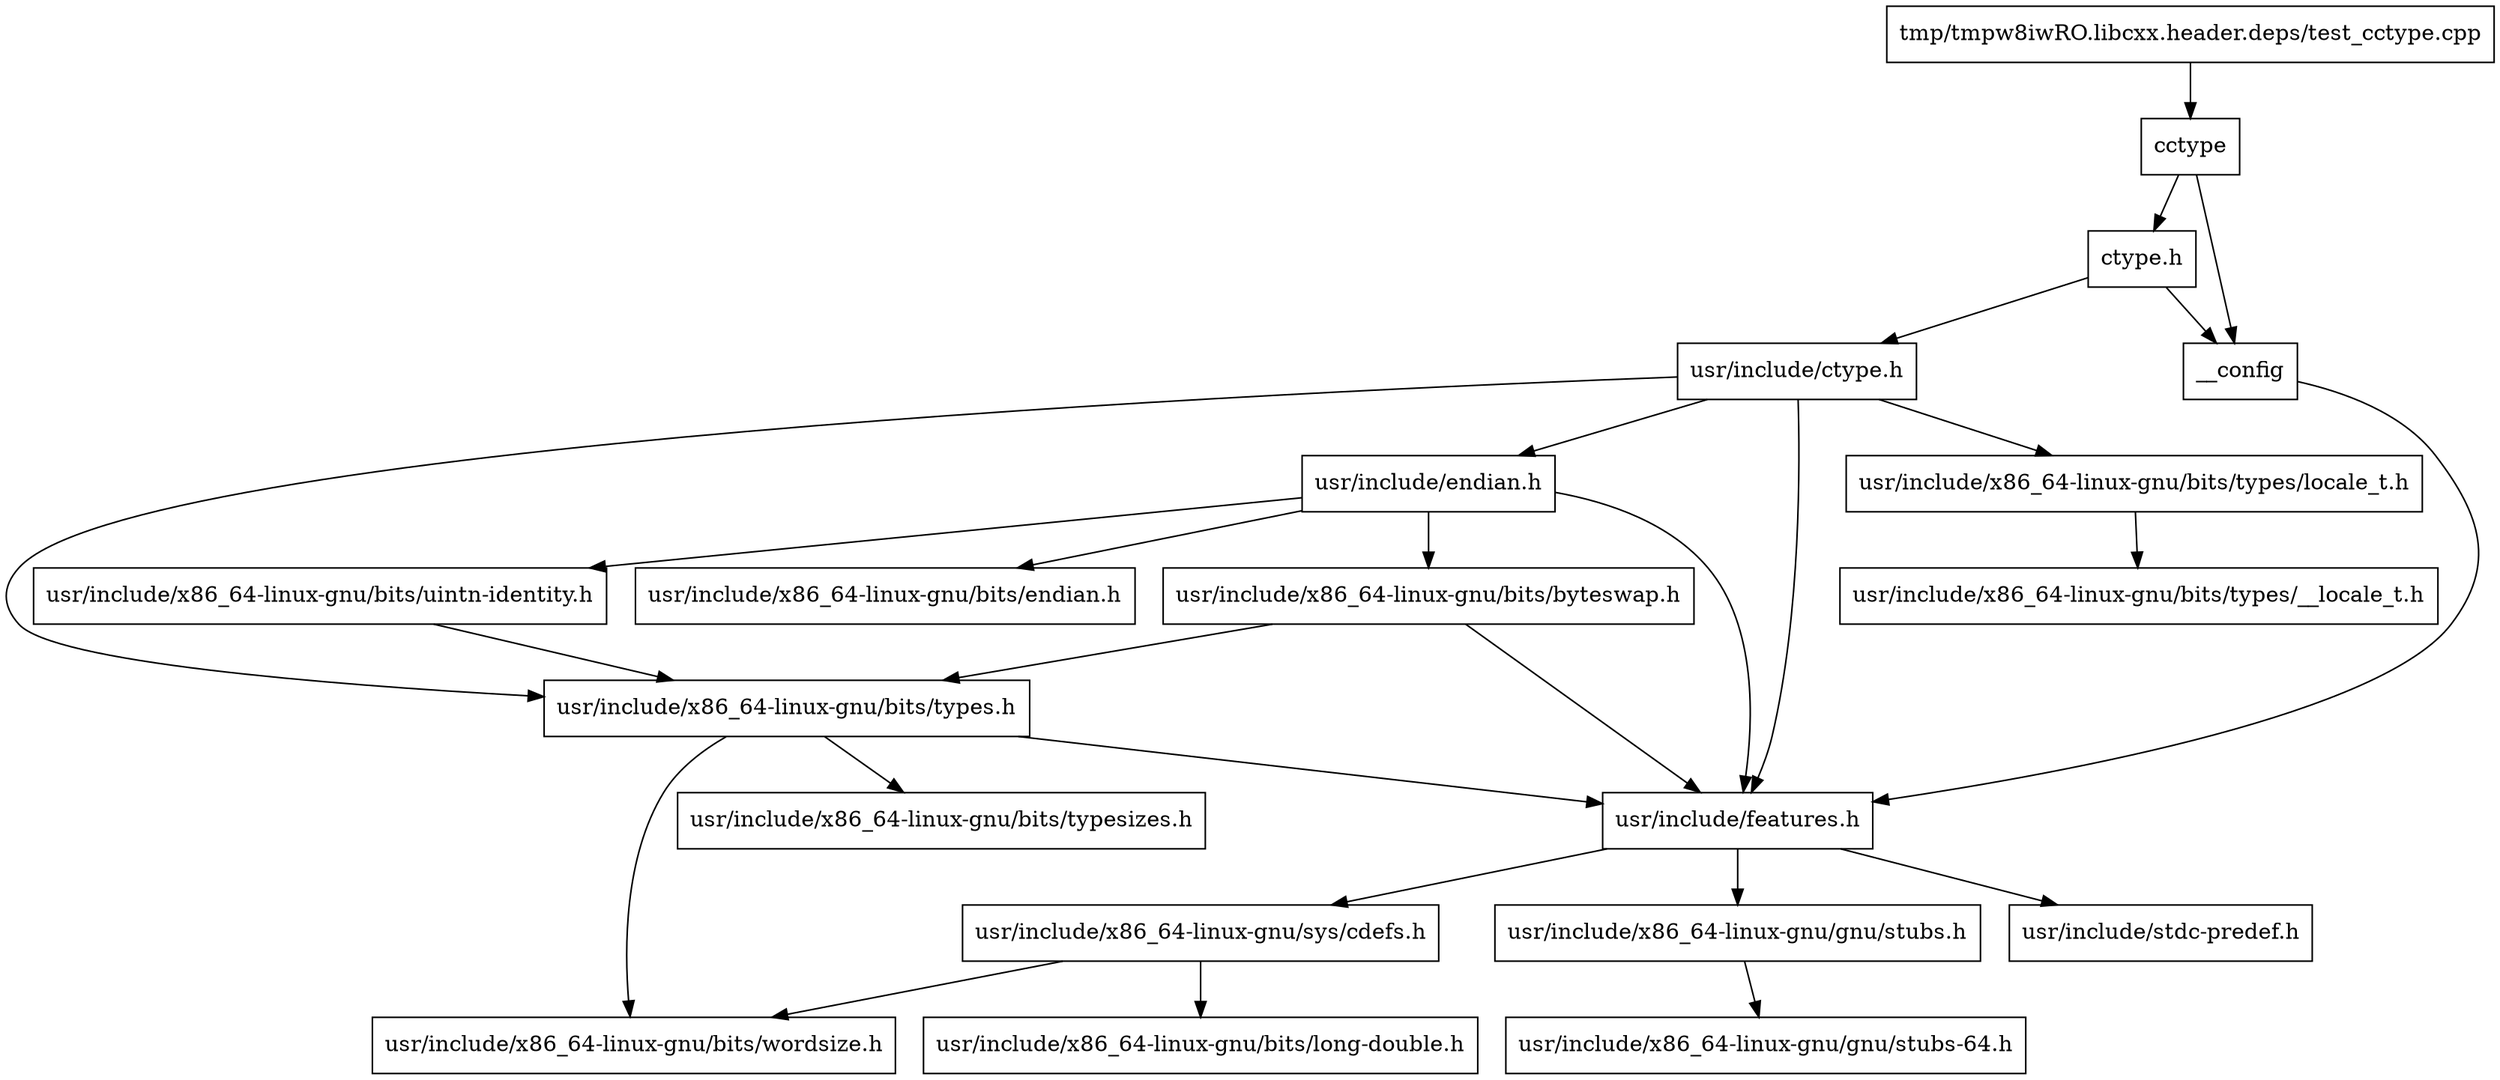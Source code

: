 digraph "dependencies" {
  header_1 [ shape="box", label="cctype"];
  header_0 [ shape="box", label="tmp/tmpw8iwRO.libcxx.header.deps/test_cctype.cpp"];
  header_2 [ shape="box", label="__config"];
  header_3 [ shape="box", label="usr/include/features.h"];
  header_4 [ shape="box", label="usr/include/stdc-predef.h"];
  header_5 [ shape="box", label="usr/include/x86_64-linux-gnu/sys/cdefs.h"];
  header_6 [ shape="box", label="usr/include/x86_64-linux-gnu/bits/wordsize.h"];
  header_7 [ shape="box", label="usr/include/x86_64-linux-gnu/bits/long-double.h"];
  header_8 [ shape="box", label="usr/include/x86_64-linux-gnu/gnu/stubs.h"];
  header_9 [ shape="box", label="usr/include/x86_64-linux-gnu/gnu/stubs-64.h"];
  header_11 [ shape="box", label="ctype.h"];
  header_12 [ shape="box", label="usr/include/ctype.h"];
  header_13 [ shape="box", label="usr/include/x86_64-linux-gnu/bits/types.h"];
  header_14 [ shape="box", label="usr/include/x86_64-linux-gnu/bits/typesizes.h"];
  header_15 [ shape="box", label="usr/include/endian.h"];
  header_16 [ shape="box", label="usr/include/x86_64-linux-gnu/bits/endian.h"];
  header_17 [ shape="box", label="usr/include/x86_64-linux-gnu/bits/byteswap.h"];
  header_18 [ shape="box", label="usr/include/x86_64-linux-gnu/bits/uintn-identity.h"];
  header_19 [ shape="box", label="usr/include/x86_64-linux-gnu/bits/types/locale_t.h"];
  header_20 [ shape="box", label="usr/include/x86_64-linux-gnu/bits/types/__locale_t.h"];
  header_2 -> header_3;
  header_13 -> header_3;
  header_13 -> header_6;
  header_13 -> header_14;
  header_0 -> header_1;
  header_17 -> header_3;
  header_17 -> header_13;
  header_18 -> header_13;
  header_3 -> header_4;
  header_3 -> header_5;
  header_3 -> header_8;
  header_11 -> header_2;
  header_11 -> header_12;
  header_1 -> header_2;
  header_1 -> header_11;
  header_5 -> header_6;
  header_5 -> header_7;
  header_15 -> header_3;
  header_15 -> header_16;
  header_15 -> header_17;
  header_15 -> header_18;
  header_8 -> header_9;
  header_12 -> header_3;
  header_12 -> header_13;
  header_12 -> header_15;
  header_12 -> header_19;
  header_19 -> header_20;
}
